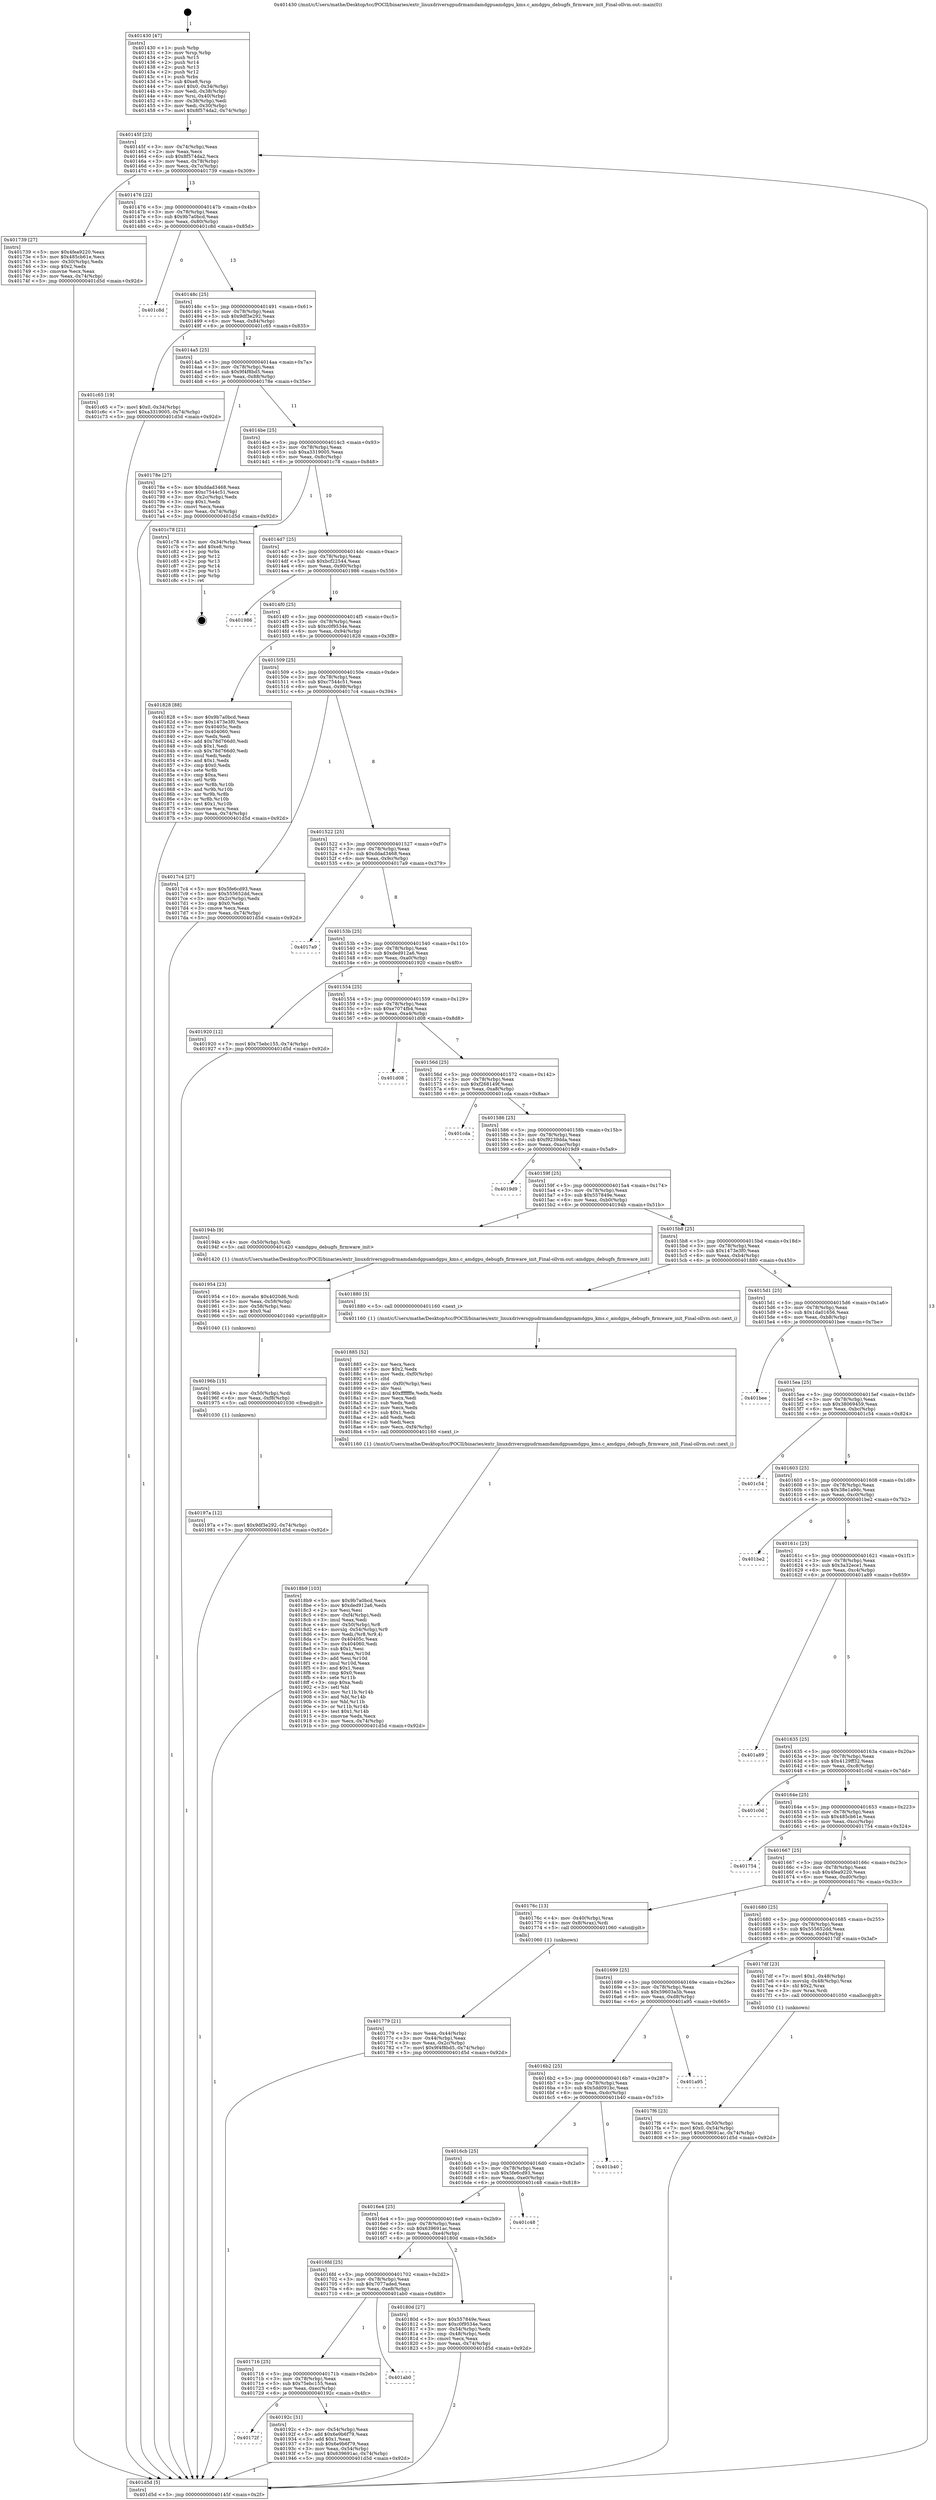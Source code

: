 digraph "0x401430" {
  label = "0x401430 (/mnt/c/Users/mathe/Desktop/tcc/POCII/binaries/extr_linuxdriversgpudrmamdamdgpuamdgpu_kms.c_amdgpu_debugfs_firmware_init_Final-ollvm.out::main(0))"
  labelloc = "t"
  node[shape=record]

  Entry [label="",width=0.3,height=0.3,shape=circle,fillcolor=black,style=filled]
  "0x40145f" [label="{
     0x40145f [23]\l
     | [instrs]\l
     &nbsp;&nbsp;0x40145f \<+3\>: mov -0x74(%rbp),%eax\l
     &nbsp;&nbsp;0x401462 \<+2\>: mov %eax,%ecx\l
     &nbsp;&nbsp;0x401464 \<+6\>: sub $0x8f574da2,%ecx\l
     &nbsp;&nbsp;0x40146a \<+3\>: mov %eax,-0x78(%rbp)\l
     &nbsp;&nbsp;0x40146d \<+3\>: mov %ecx,-0x7c(%rbp)\l
     &nbsp;&nbsp;0x401470 \<+6\>: je 0000000000401739 \<main+0x309\>\l
  }"]
  "0x401739" [label="{
     0x401739 [27]\l
     | [instrs]\l
     &nbsp;&nbsp;0x401739 \<+5\>: mov $0x4fea9220,%eax\l
     &nbsp;&nbsp;0x40173e \<+5\>: mov $0x485cb61e,%ecx\l
     &nbsp;&nbsp;0x401743 \<+3\>: mov -0x30(%rbp),%edx\l
     &nbsp;&nbsp;0x401746 \<+3\>: cmp $0x2,%edx\l
     &nbsp;&nbsp;0x401749 \<+3\>: cmovne %ecx,%eax\l
     &nbsp;&nbsp;0x40174c \<+3\>: mov %eax,-0x74(%rbp)\l
     &nbsp;&nbsp;0x40174f \<+5\>: jmp 0000000000401d5d \<main+0x92d\>\l
  }"]
  "0x401476" [label="{
     0x401476 [22]\l
     | [instrs]\l
     &nbsp;&nbsp;0x401476 \<+5\>: jmp 000000000040147b \<main+0x4b\>\l
     &nbsp;&nbsp;0x40147b \<+3\>: mov -0x78(%rbp),%eax\l
     &nbsp;&nbsp;0x40147e \<+5\>: sub $0x9b7a0bcd,%eax\l
     &nbsp;&nbsp;0x401483 \<+3\>: mov %eax,-0x80(%rbp)\l
     &nbsp;&nbsp;0x401486 \<+6\>: je 0000000000401c8d \<main+0x85d\>\l
  }"]
  "0x401d5d" [label="{
     0x401d5d [5]\l
     | [instrs]\l
     &nbsp;&nbsp;0x401d5d \<+5\>: jmp 000000000040145f \<main+0x2f\>\l
  }"]
  "0x401430" [label="{
     0x401430 [47]\l
     | [instrs]\l
     &nbsp;&nbsp;0x401430 \<+1\>: push %rbp\l
     &nbsp;&nbsp;0x401431 \<+3\>: mov %rsp,%rbp\l
     &nbsp;&nbsp;0x401434 \<+2\>: push %r15\l
     &nbsp;&nbsp;0x401436 \<+2\>: push %r14\l
     &nbsp;&nbsp;0x401438 \<+2\>: push %r13\l
     &nbsp;&nbsp;0x40143a \<+2\>: push %r12\l
     &nbsp;&nbsp;0x40143c \<+1\>: push %rbx\l
     &nbsp;&nbsp;0x40143d \<+7\>: sub $0xe8,%rsp\l
     &nbsp;&nbsp;0x401444 \<+7\>: movl $0x0,-0x34(%rbp)\l
     &nbsp;&nbsp;0x40144b \<+3\>: mov %edi,-0x38(%rbp)\l
     &nbsp;&nbsp;0x40144e \<+4\>: mov %rsi,-0x40(%rbp)\l
     &nbsp;&nbsp;0x401452 \<+3\>: mov -0x38(%rbp),%edi\l
     &nbsp;&nbsp;0x401455 \<+3\>: mov %edi,-0x30(%rbp)\l
     &nbsp;&nbsp;0x401458 \<+7\>: movl $0x8f574da2,-0x74(%rbp)\l
  }"]
  Exit [label="",width=0.3,height=0.3,shape=circle,fillcolor=black,style=filled,peripheries=2]
  "0x401c8d" [label="{
     0x401c8d\l
  }", style=dashed]
  "0x40148c" [label="{
     0x40148c [25]\l
     | [instrs]\l
     &nbsp;&nbsp;0x40148c \<+5\>: jmp 0000000000401491 \<main+0x61\>\l
     &nbsp;&nbsp;0x401491 \<+3\>: mov -0x78(%rbp),%eax\l
     &nbsp;&nbsp;0x401494 \<+5\>: sub $0x9df3e292,%eax\l
     &nbsp;&nbsp;0x401499 \<+6\>: mov %eax,-0x84(%rbp)\l
     &nbsp;&nbsp;0x40149f \<+6\>: je 0000000000401c65 \<main+0x835\>\l
  }"]
  "0x40197a" [label="{
     0x40197a [12]\l
     | [instrs]\l
     &nbsp;&nbsp;0x40197a \<+7\>: movl $0x9df3e292,-0x74(%rbp)\l
     &nbsp;&nbsp;0x401981 \<+5\>: jmp 0000000000401d5d \<main+0x92d\>\l
  }"]
  "0x401c65" [label="{
     0x401c65 [19]\l
     | [instrs]\l
     &nbsp;&nbsp;0x401c65 \<+7\>: movl $0x0,-0x34(%rbp)\l
     &nbsp;&nbsp;0x401c6c \<+7\>: movl $0xa3319005,-0x74(%rbp)\l
     &nbsp;&nbsp;0x401c73 \<+5\>: jmp 0000000000401d5d \<main+0x92d\>\l
  }"]
  "0x4014a5" [label="{
     0x4014a5 [25]\l
     | [instrs]\l
     &nbsp;&nbsp;0x4014a5 \<+5\>: jmp 00000000004014aa \<main+0x7a\>\l
     &nbsp;&nbsp;0x4014aa \<+3\>: mov -0x78(%rbp),%eax\l
     &nbsp;&nbsp;0x4014ad \<+5\>: sub $0x9f4f8bd5,%eax\l
     &nbsp;&nbsp;0x4014b2 \<+6\>: mov %eax,-0x88(%rbp)\l
     &nbsp;&nbsp;0x4014b8 \<+6\>: je 000000000040178e \<main+0x35e\>\l
  }"]
  "0x40196b" [label="{
     0x40196b [15]\l
     | [instrs]\l
     &nbsp;&nbsp;0x40196b \<+4\>: mov -0x50(%rbp),%rdi\l
     &nbsp;&nbsp;0x40196f \<+6\>: mov %eax,-0xf8(%rbp)\l
     &nbsp;&nbsp;0x401975 \<+5\>: call 0000000000401030 \<free@plt\>\l
     | [calls]\l
     &nbsp;&nbsp;0x401030 \{1\} (unknown)\l
  }"]
  "0x40178e" [label="{
     0x40178e [27]\l
     | [instrs]\l
     &nbsp;&nbsp;0x40178e \<+5\>: mov $0xddad3468,%eax\l
     &nbsp;&nbsp;0x401793 \<+5\>: mov $0xc7544c51,%ecx\l
     &nbsp;&nbsp;0x401798 \<+3\>: mov -0x2c(%rbp),%edx\l
     &nbsp;&nbsp;0x40179b \<+3\>: cmp $0x1,%edx\l
     &nbsp;&nbsp;0x40179e \<+3\>: cmovl %ecx,%eax\l
     &nbsp;&nbsp;0x4017a1 \<+3\>: mov %eax,-0x74(%rbp)\l
     &nbsp;&nbsp;0x4017a4 \<+5\>: jmp 0000000000401d5d \<main+0x92d\>\l
  }"]
  "0x4014be" [label="{
     0x4014be [25]\l
     | [instrs]\l
     &nbsp;&nbsp;0x4014be \<+5\>: jmp 00000000004014c3 \<main+0x93\>\l
     &nbsp;&nbsp;0x4014c3 \<+3\>: mov -0x78(%rbp),%eax\l
     &nbsp;&nbsp;0x4014c6 \<+5\>: sub $0xa3319005,%eax\l
     &nbsp;&nbsp;0x4014cb \<+6\>: mov %eax,-0x8c(%rbp)\l
     &nbsp;&nbsp;0x4014d1 \<+6\>: je 0000000000401c78 \<main+0x848\>\l
  }"]
  "0x401954" [label="{
     0x401954 [23]\l
     | [instrs]\l
     &nbsp;&nbsp;0x401954 \<+10\>: movabs $0x4020d6,%rdi\l
     &nbsp;&nbsp;0x40195e \<+3\>: mov %eax,-0x58(%rbp)\l
     &nbsp;&nbsp;0x401961 \<+3\>: mov -0x58(%rbp),%esi\l
     &nbsp;&nbsp;0x401964 \<+2\>: mov $0x0,%al\l
     &nbsp;&nbsp;0x401966 \<+5\>: call 0000000000401040 \<printf@plt\>\l
     | [calls]\l
     &nbsp;&nbsp;0x401040 \{1\} (unknown)\l
  }"]
  "0x401c78" [label="{
     0x401c78 [21]\l
     | [instrs]\l
     &nbsp;&nbsp;0x401c78 \<+3\>: mov -0x34(%rbp),%eax\l
     &nbsp;&nbsp;0x401c7b \<+7\>: add $0xe8,%rsp\l
     &nbsp;&nbsp;0x401c82 \<+1\>: pop %rbx\l
     &nbsp;&nbsp;0x401c83 \<+2\>: pop %r12\l
     &nbsp;&nbsp;0x401c85 \<+2\>: pop %r13\l
     &nbsp;&nbsp;0x401c87 \<+2\>: pop %r14\l
     &nbsp;&nbsp;0x401c89 \<+2\>: pop %r15\l
     &nbsp;&nbsp;0x401c8b \<+1\>: pop %rbp\l
     &nbsp;&nbsp;0x401c8c \<+1\>: ret\l
  }"]
  "0x4014d7" [label="{
     0x4014d7 [25]\l
     | [instrs]\l
     &nbsp;&nbsp;0x4014d7 \<+5\>: jmp 00000000004014dc \<main+0xac\>\l
     &nbsp;&nbsp;0x4014dc \<+3\>: mov -0x78(%rbp),%eax\l
     &nbsp;&nbsp;0x4014df \<+5\>: sub $0xbcf22544,%eax\l
     &nbsp;&nbsp;0x4014e4 \<+6\>: mov %eax,-0x90(%rbp)\l
     &nbsp;&nbsp;0x4014ea \<+6\>: je 0000000000401986 \<main+0x556\>\l
  }"]
  "0x40172f" [label="{
     0x40172f\l
  }", style=dashed]
  "0x401986" [label="{
     0x401986\l
  }", style=dashed]
  "0x4014f0" [label="{
     0x4014f0 [25]\l
     | [instrs]\l
     &nbsp;&nbsp;0x4014f0 \<+5\>: jmp 00000000004014f5 \<main+0xc5\>\l
     &nbsp;&nbsp;0x4014f5 \<+3\>: mov -0x78(%rbp),%eax\l
     &nbsp;&nbsp;0x4014f8 \<+5\>: sub $0xc0f9534e,%eax\l
     &nbsp;&nbsp;0x4014fd \<+6\>: mov %eax,-0x94(%rbp)\l
     &nbsp;&nbsp;0x401503 \<+6\>: je 0000000000401828 \<main+0x3f8\>\l
  }"]
  "0x40192c" [label="{
     0x40192c [31]\l
     | [instrs]\l
     &nbsp;&nbsp;0x40192c \<+3\>: mov -0x54(%rbp),%eax\l
     &nbsp;&nbsp;0x40192f \<+5\>: add $0x6e9b6f79,%eax\l
     &nbsp;&nbsp;0x401934 \<+3\>: add $0x1,%eax\l
     &nbsp;&nbsp;0x401937 \<+5\>: sub $0x6e9b6f79,%eax\l
     &nbsp;&nbsp;0x40193c \<+3\>: mov %eax,-0x54(%rbp)\l
     &nbsp;&nbsp;0x40193f \<+7\>: movl $0x639691ac,-0x74(%rbp)\l
     &nbsp;&nbsp;0x401946 \<+5\>: jmp 0000000000401d5d \<main+0x92d\>\l
  }"]
  "0x401828" [label="{
     0x401828 [88]\l
     | [instrs]\l
     &nbsp;&nbsp;0x401828 \<+5\>: mov $0x9b7a0bcd,%eax\l
     &nbsp;&nbsp;0x40182d \<+5\>: mov $0x1473e3f0,%ecx\l
     &nbsp;&nbsp;0x401832 \<+7\>: mov 0x40405c,%edx\l
     &nbsp;&nbsp;0x401839 \<+7\>: mov 0x404060,%esi\l
     &nbsp;&nbsp;0x401840 \<+2\>: mov %edx,%edi\l
     &nbsp;&nbsp;0x401842 \<+6\>: add $0x78d766d0,%edi\l
     &nbsp;&nbsp;0x401848 \<+3\>: sub $0x1,%edi\l
     &nbsp;&nbsp;0x40184b \<+6\>: sub $0x78d766d0,%edi\l
     &nbsp;&nbsp;0x401851 \<+3\>: imul %edi,%edx\l
     &nbsp;&nbsp;0x401854 \<+3\>: and $0x1,%edx\l
     &nbsp;&nbsp;0x401857 \<+3\>: cmp $0x0,%edx\l
     &nbsp;&nbsp;0x40185a \<+4\>: sete %r8b\l
     &nbsp;&nbsp;0x40185e \<+3\>: cmp $0xa,%esi\l
     &nbsp;&nbsp;0x401861 \<+4\>: setl %r9b\l
     &nbsp;&nbsp;0x401865 \<+3\>: mov %r8b,%r10b\l
     &nbsp;&nbsp;0x401868 \<+3\>: and %r9b,%r10b\l
     &nbsp;&nbsp;0x40186b \<+3\>: xor %r9b,%r8b\l
     &nbsp;&nbsp;0x40186e \<+3\>: or %r8b,%r10b\l
     &nbsp;&nbsp;0x401871 \<+4\>: test $0x1,%r10b\l
     &nbsp;&nbsp;0x401875 \<+3\>: cmovne %ecx,%eax\l
     &nbsp;&nbsp;0x401878 \<+3\>: mov %eax,-0x74(%rbp)\l
     &nbsp;&nbsp;0x40187b \<+5\>: jmp 0000000000401d5d \<main+0x92d\>\l
  }"]
  "0x401509" [label="{
     0x401509 [25]\l
     | [instrs]\l
     &nbsp;&nbsp;0x401509 \<+5\>: jmp 000000000040150e \<main+0xde\>\l
     &nbsp;&nbsp;0x40150e \<+3\>: mov -0x78(%rbp),%eax\l
     &nbsp;&nbsp;0x401511 \<+5\>: sub $0xc7544c51,%eax\l
     &nbsp;&nbsp;0x401516 \<+6\>: mov %eax,-0x98(%rbp)\l
     &nbsp;&nbsp;0x40151c \<+6\>: je 00000000004017c4 \<main+0x394\>\l
  }"]
  "0x401716" [label="{
     0x401716 [25]\l
     | [instrs]\l
     &nbsp;&nbsp;0x401716 \<+5\>: jmp 000000000040171b \<main+0x2eb\>\l
     &nbsp;&nbsp;0x40171b \<+3\>: mov -0x78(%rbp),%eax\l
     &nbsp;&nbsp;0x40171e \<+5\>: sub $0x75ebc155,%eax\l
     &nbsp;&nbsp;0x401723 \<+6\>: mov %eax,-0xec(%rbp)\l
     &nbsp;&nbsp;0x401729 \<+6\>: je 000000000040192c \<main+0x4fc\>\l
  }"]
  "0x4017c4" [label="{
     0x4017c4 [27]\l
     | [instrs]\l
     &nbsp;&nbsp;0x4017c4 \<+5\>: mov $0x5fe6cd93,%eax\l
     &nbsp;&nbsp;0x4017c9 \<+5\>: mov $0x555652dd,%ecx\l
     &nbsp;&nbsp;0x4017ce \<+3\>: mov -0x2c(%rbp),%edx\l
     &nbsp;&nbsp;0x4017d1 \<+3\>: cmp $0x0,%edx\l
     &nbsp;&nbsp;0x4017d4 \<+3\>: cmove %ecx,%eax\l
     &nbsp;&nbsp;0x4017d7 \<+3\>: mov %eax,-0x74(%rbp)\l
     &nbsp;&nbsp;0x4017da \<+5\>: jmp 0000000000401d5d \<main+0x92d\>\l
  }"]
  "0x401522" [label="{
     0x401522 [25]\l
     | [instrs]\l
     &nbsp;&nbsp;0x401522 \<+5\>: jmp 0000000000401527 \<main+0xf7\>\l
     &nbsp;&nbsp;0x401527 \<+3\>: mov -0x78(%rbp),%eax\l
     &nbsp;&nbsp;0x40152a \<+5\>: sub $0xddad3468,%eax\l
     &nbsp;&nbsp;0x40152f \<+6\>: mov %eax,-0x9c(%rbp)\l
     &nbsp;&nbsp;0x401535 \<+6\>: je 00000000004017a9 \<main+0x379\>\l
  }"]
  "0x401ab0" [label="{
     0x401ab0\l
  }", style=dashed]
  "0x4017a9" [label="{
     0x4017a9\l
  }", style=dashed]
  "0x40153b" [label="{
     0x40153b [25]\l
     | [instrs]\l
     &nbsp;&nbsp;0x40153b \<+5\>: jmp 0000000000401540 \<main+0x110\>\l
     &nbsp;&nbsp;0x401540 \<+3\>: mov -0x78(%rbp),%eax\l
     &nbsp;&nbsp;0x401543 \<+5\>: sub $0xded912a6,%eax\l
     &nbsp;&nbsp;0x401548 \<+6\>: mov %eax,-0xa0(%rbp)\l
     &nbsp;&nbsp;0x40154e \<+6\>: je 0000000000401920 \<main+0x4f0\>\l
  }"]
  "0x4018b9" [label="{
     0x4018b9 [103]\l
     | [instrs]\l
     &nbsp;&nbsp;0x4018b9 \<+5\>: mov $0x9b7a0bcd,%ecx\l
     &nbsp;&nbsp;0x4018be \<+5\>: mov $0xded912a6,%edx\l
     &nbsp;&nbsp;0x4018c3 \<+2\>: xor %esi,%esi\l
     &nbsp;&nbsp;0x4018c5 \<+6\>: mov -0xf4(%rbp),%edi\l
     &nbsp;&nbsp;0x4018cb \<+3\>: imul %eax,%edi\l
     &nbsp;&nbsp;0x4018ce \<+4\>: mov -0x50(%rbp),%r8\l
     &nbsp;&nbsp;0x4018d2 \<+4\>: movslq -0x54(%rbp),%r9\l
     &nbsp;&nbsp;0x4018d6 \<+4\>: mov %edi,(%r8,%r9,4)\l
     &nbsp;&nbsp;0x4018da \<+7\>: mov 0x40405c,%eax\l
     &nbsp;&nbsp;0x4018e1 \<+7\>: mov 0x404060,%edi\l
     &nbsp;&nbsp;0x4018e8 \<+3\>: sub $0x1,%esi\l
     &nbsp;&nbsp;0x4018eb \<+3\>: mov %eax,%r10d\l
     &nbsp;&nbsp;0x4018ee \<+3\>: add %esi,%r10d\l
     &nbsp;&nbsp;0x4018f1 \<+4\>: imul %r10d,%eax\l
     &nbsp;&nbsp;0x4018f5 \<+3\>: and $0x1,%eax\l
     &nbsp;&nbsp;0x4018f8 \<+3\>: cmp $0x0,%eax\l
     &nbsp;&nbsp;0x4018fb \<+4\>: sete %r11b\l
     &nbsp;&nbsp;0x4018ff \<+3\>: cmp $0xa,%edi\l
     &nbsp;&nbsp;0x401902 \<+3\>: setl %bl\l
     &nbsp;&nbsp;0x401905 \<+3\>: mov %r11b,%r14b\l
     &nbsp;&nbsp;0x401908 \<+3\>: and %bl,%r14b\l
     &nbsp;&nbsp;0x40190b \<+3\>: xor %bl,%r11b\l
     &nbsp;&nbsp;0x40190e \<+3\>: or %r11b,%r14b\l
     &nbsp;&nbsp;0x401911 \<+4\>: test $0x1,%r14b\l
     &nbsp;&nbsp;0x401915 \<+3\>: cmovne %edx,%ecx\l
     &nbsp;&nbsp;0x401918 \<+3\>: mov %ecx,-0x74(%rbp)\l
     &nbsp;&nbsp;0x40191b \<+5\>: jmp 0000000000401d5d \<main+0x92d\>\l
  }"]
  "0x401920" [label="{
     0x401920 [12]\l
     | [instrs]\l
     &nbsp;&nbsp;0x401920 \<+7\>: movl $0x75ebc155,-0x74(%rbp)\l
     &nbsp;&nbsp;0x401927 \<+5\>: jmp 0000000000401d5d \<main+0x92d\>\l
  }"]
  "0x401554" [label="{
     0x401554 [25]\l
     | [instrs]\l
     &nbsp;&nbsp;0x401554 \<+5\>: jmp 0000000000401559 \<main+0x129\>\l
     &nbsp;&nbsp;0x401559 \<+3\>: mov -0x78(%rbp),%eax\l
     &nbsp;&nbsp;0x40155c \<+5\>: sub $0xe7074fb4,%eax\l
     &nbsp;&nbsp;0x401561 \<+6\>: mov %eax,-0xa4(%rbp)\l
     &nbsp;&nbsp;0x401567 \<+6\>: je 0000000000401d08 \<main+0x8d8\>\l
  }"]
  "0x401885" [label="{
     0x401885 [52]\l
     | [instrs]\l
     &nbsp;&nbsp;0x401885 \<+2\>: xor %ecx,%ecx\l
     &nbsp;&nbsp;0x401887 \<+5\>: mov $0x2,%edx\l
     &nbsp;&nbsp;0x40188c \<+6\>: mov %edx,-0xf0(%rbp)\l
     &nbsp;&nbsp;0x401892 \<+1\>: cltd\l
     &nbsp;&nbsp;0x401893 \<+6\>: mov -0xf0(%rbp),%esi\l
     &nbsp;&nbsp;0x401899 \<+2\>: idiv %esi\l
     &nbsp;&nbsp;0x40189b \<+6\>: imul $0xfffffffe,%edx,%edx\l
     &nbsp;&nbsp;0x4018a1 \<+2\>: mov %ecx,%edi\l
     &nbsp;&nbsp;0x4018a3 \<+2\>: sub %edx,%edi\l
     &nbsp;&nbsp;0x4018a5 \<+2\>: mov %ecx,%edx\l
     &nbsp;&nbsp;0x4018a7 \<+3\>: sub $0x1,%edx\l
     &nbsp;&nbsp;0x4018aa \<+2\>: add %edx,%edi\l
     &nbsp;&nbsp;0x4018ac \<+2\>: sub %edi,%ecx\l
     &nbsp;&nbsp;0x4018ae \<+6\>: mov %ecx,-0xf4(%rbp)\l
     &nbsp;&nbsp;0x4018b4 \<+5\>: call 0000000000401160 \<next_i\>\l
     | [calls]\l
     &nbsp;&nbsp;0x401160 \{1\} (/mnt/c/Users/mathe/Desktop/tcc/POCII/binaries/extr_linuxdriversgpudrmamdamdgpuamdgpu_kms.c_amdgpu_debugfs_firmware_init_Final-ollvm.out::next_i)\l
  }"]
  "0x401d08" [label="{
     0x401d08\l
  }", style=dashed]
  "0x40156d" [label="{
     0x40156d [25]\l
     | [instrs]\l
     &nbsp;&nbsp;0x40156d \<+5\>: jmp 0000000000401572 \<main+0x142\>\l
     &nbsp;&nbsp;0x401572 \<+3\>: mov -0x78(%rbp),%eax\l
     &nbsp;&nbsp;0x401575 \<+5\>: sub $0xf268149f,%eax\l
     &nbsp;&nbsp;0x40157a \<+6\>: mov %eax,-0xa8(%rbp)\l
     &nbsp;&nbsp;0x401580 \<+6\>: je 0000000000401cda \<main+0x8aa\>\l
  }"]
  "0x4016fd" [label="{
     0x4016fd [25]\l
     | [instrs]\l
     &nbsp;&nbsp;0x4016fd \<+5\>: jmp 0000000000401702 \<main+0x2d2\>\l
     &nbsp;&nbsp;0x401702 \<+3\>: mov -0x78(%rbp),%eax\l
     &nbsp;&nbsp;0x401705 \<+5\>: sub $0x7077aded,%eax\l
     &nbsp;&nbsp;0x40170a \<+6\>: mov %eax,-0xe8(%rbp)\l
     &nbsp;&nbsp;0x401710 \<+6\>: je 0000000000401ab0 \<main+0x680\>\l
  }"]
  "0x401cda" [label="{
     0x401cda\l
  }", style=dashed]
  "0x401586" [label="{
     0x401586 [25]\l
     | [instrs]\l
     &nbsp;&nbsp;0x401586 \<+5\>: jmp 000000000040158b \<main+0x15b\>\l
     &nbsp;&nbsp;0x40158b \<+3\>: mov -0x78(%rbp),%eax\l
     &nbsp;&nbsp;0x40158e \<+5\>: sub $0xf9239dda,%eax\l
     &nbsp;&nbsp;0x401593 \<+6\>: mov %eax,-0xac(%rbp)\l
     &nbsp;&nbsp;0x401599 \<+6\>: je 00000000004019d9 \<main+0x5a9\>\l
  }"]
  "0x40180d" [label="{
     0x40180d [27]\l
     | [instrs]\l
     &nbsp;&nbsp;0x40180d \<+5\>: mov $0x557849e,%eax\l
     &nbsp;&nbsp;0x401812 \<+5\>: mov $0xc0f9534e,%ecx\l
     &nbsp;&nbsp;0x401817 \<+3\>: mov -0x54(%rbp),%edx\l
     &nbsp;&nbsp;0x40181a \<+3\>: cmp -0x48(%rbp),%edx\l
     &nbsp;&nbsp;0x40181d \<+3\>: cmovl %ecx,%eax\l
     &nbsp;&nbsp;0x401820 \<+3\>: mov %eax,-0x74(%rbp)\l
     &nbsp;&nbsp;0x401823 \<+5\>: jmp 0000000000401d5d \<main+0x92d\>\l
  }"]
  "0x4019d9" [label="{
     0x4019d9\l
  }", style=dashed]
  "0x40159f" [label="{
     0x40159f [25]\l
     | [instrs]\l
     &nbsp;&nbsp;0x40159f \<+5\>: jmp 00000000004015a4 \<main+0x174\>\l
     &nbsp;&nbsp;0x4015a4 \<+3\>: mov -0x78(%rbp),%eax\l
     &nbsp;&nbsp;0x4015a7 \<+5\>: sub $0x557849e,%eax\l
     &nbsp;&nbsp;0x4015ac \<+6\>: mov %eax,-0xb0(%rbp)\l
     &nbsp;&nbsp;0x4015b2 \<+6\>: je 000000000040194b \<main+0x51b\>\l
  }"]
  "0x4016e4" [label="{
     0x4016e4 [25]\l
     | [instrs]\l
     &nbsp;&nbsp;0x4016e4 \<+5\>: jmp 00000000004016e9 \<main+0x2b9\>\l
     &nbsp;&nbsp;0x4016e9 \<+3\>: mov -0x78(%rbp),%eax\l
     &nbsp;&nbsp;0x4016ec \<+5\>: sub $0x639691ac,%eax\l
     &nbsp;&nbsp;0x4016f1 \<+6\>: mov %eax,-0xe4(%rbp)\l
     &nbsp;&nbsp;0x4016f7 \<+6\>: je 000000000040180d \<main+0x3dd\>\l
  }"]
  "0x40194b" [label="{
     0x40194b [9]\l
     | [instrs]\l
     &nbsp;&nbsp;0x40194b \<+4\>: mov -0x50(%rbp),%rdi\l
     &nbsp;&nbsp;0x40194f \<+5\>: call 0000000000401420 \<amdgpu_debugfs_firmware_init\>\l
     | [calls]\l
     &nbsp;&nbsp;0x401420 \{1\} (/mnt/c/Users/mathe/Desktop/tcc/POCII/binaries/extr_linuxdriversgpudrmamdamdgpuamdgpu_kms.c_amdgpu_debugfs_firmware_init_Final-ollvm.out::amdgpu_debugfs_firmware_init)\l
  }"]
  "0x4015b8" [label="{
     0x4015b8 [25]\l
     | [instrs]\l
     &nbsp;&nbsp;0x4015b8 \<+5\>: jmp 00000000004015bd \<main+0x18d\>\l
     &nbsp;&nbsp;0x4015bd \<+3\>: mov -0x78(%rbp),%eax\l
     &nbsp;&nbsp;0x4015c0 \<+5\>: sub $0x1473e3f0,%eax\l
     &nbsp;&nbsp;0x4015c5 \<+6\>: mov %eax,-0xb4(%rbp)\l
     &nbsp;&nbsp;0x4015cb \<+6\>: je 0000000000401880 \<main+0x450\>\l
  }"]
  "0x401c48" [label="{
     0x401c48\l
  }", style=dashed]
  "0x401880" [label="{
     0x401880 [5]\l
     | [instrs]\l
     &nbsp;&nbsp;0x401880 \<+5\>: call 0000000000401160 \<next_i\>\l
     | [calls]\l
     &nbsp;&nbsp;0x401160 \{1\} (/mnt/c/Users/mathe/Desktop/tcc/POCII/binaries/extr_linuxdriversgpudrmamdamdgpuamdgpu_kms.c_amdgpu_debugfs_firmware_init_Final-ollvm.out::next_i)\l
  }"]
  "0x4015d1" [label="{
     0x4015d1 [25]\l
     | [instrs]\l
     &nbsp;&nbsp;0x4015d1 \<+5\>: jmp 00000000004015d6 \<main+0x1a6\>\l
     &nbsp;&nbsp;0x4015d6 \<+3\>: mov -0x78(%rbp),%eax\l
     &nbsp;&nbsp;0x4015d9 \<+5\>: sub $0x1da01656,%eax\l
     &nbsp;&nbsp;0x4015de \<+6\>: mov %eax,-0xb8(%rbp)\l
     &nbsp;&nbsp;0x4015e4 \<+6\>: je 0000000000401bee \<main+0x7be\>\l
  }"]
  "0x4016cb" [label="{
     0x4016cb [25]\l
     | [instrs]\l
     &nbsp;&nbsp;0x4016cb \<+5\>: jmp 00000000004016d0 \<main+0x2a0\>\l
     &nbsp;&nbsp;0x4016d0 \<+3\>: mov -0x78(%rbp),%eax\l
     &nbsp;&nbsp;0x4016d3 \<+5\>: sub $0x5fe6cd93,%eax\l
     &nbsp;&nbsp;0x4016d8 \<+6\>: mov %eax,-0xe0(%rbp)\l
     &nbsp;&nbsp;0x4016de \<+6\>: je 0000000000401c48 \<main+0x818\>\l
  }"]
  "0x401bee" [label="{
     0x401bee\l
  }", style=dashed]
  "0x4015ea" [label="{
     0x4015ea [25]\l
     | [instrs]\l
     &nbsp;&nbsp;0x4015ea \<+5\>: jmp 00000000004015ef \<main+0x1bf\>\l
     &nbsp;&nbsp;0x4015ef \<+3\>: mov -0x78(%rbp),%eax\l
     &nbsp;&nbsp;0x4015f2 \<+5\>: sub $0x38069459,%eax\l
     &nbsp;&nbsp;0x4015f7 \<+6\>: mov %eax,-0xbc(%rbp)\l
     &nbsp;&nbsp;0x4015fd \<+6\>: je 0000000000401c54 \<main+0x824\>\l
  }"]
  "0x401b40" [label="{
     0x401b40\l
  }", style=dashed]
  "0x401c54" [label="{
     0x401c54\l
  }", style=dashed]
  "0x401603" [label="{
     0x401603 [25]\l
     | [instrs]\l
     &nbsp;&nbsp;0x401603 \<+5\>: jmp 0000000000401608 \<main+0x1d8\>\l
     &nbsp;&nbsp;0x401608 \<+3\>: mov -0x78(%rbp),%eax\l
     &nbsp;&nbsp;0x40160b \<+5\>: sub $0x38e1a9dc,%eax\l
     &nbsp;&nbsp;0x401610 \<+6\>: mov %eax,-0xc0(%rbp)\l
     &nbsp;&nbsp;0x401616 \<+6\>: je 0000000000401be2 \<main+0x7b2\>\l
  }"]
  "0x4016b2" [label="{
     0x4016b2 [25]\l
     | [instrs]\l
     &nbsp;&nbsp;0x4016b2 \<+5\>: jmp 00000000004016b7 \<main+0x287\>\l
     &nbsp;&nbsp;0x4016b7 \<+3\>: mov -0x78(%rbp),%eax\l
     &nbsp;&nbsp;0x4016ba \<+5\>: sub $0x5dd091bc,%eax\l
     &nbsp;&nbsp;0x4016bf \<+6\>: mov %eax,-0xdc(%rbp)\l
     &nbsp;&nbsp;0x4016c5 \<+6\>: je 0000000000401b40 \<main+0x710\>\l
  }"]
  "0x401be2" [label="{
     0x401be2\l
  }", style=dashed]
  "0x40161c" [label="{
     0x40161c [25]\l
     | [instrs]\l
     &nbsp;&nbsp;0x40161c \<+5\>: jmp 0000000000401621 \<main+0x1f1\>\l
     &nbsp;&nbsp;0x401621 \<+3\>: mov -0x78(%rbp),%eax\l
     &nbsp;&nbsp;0x401624 \<+5\>: sub $0x3a32ece1,%eax\l
     &nbsp;&nbsp;0x401629 \<+6\>: mov %eax,-0xc4(%rbp)\l
     &nbsp;&nbsp;0x40162f \<+6\>: je 0000000000401a89 \<main+0x659\>\l
  }"]
  "0x401a95" [label="{
     0x401a95\l
  }", style=dashed]
  "0x401a89" [label="{
     0x401a89\l
  }", style=dashed]
  "0x401635" [label="{
     0x401635 [25]\l
     | [instrs]\l
     &nbsp;&nbsp;0x401635 \<+5\>: jmp 000000000040163a \<main+0x20a\>\l
     &nbsp;&nbsp;0x40163a \<+3\>: mov -0x78(%rbp),%eax\l
     &nbsp;&nbsp;0x40163d \<+5\>: sub $0x4129ff32,%eax\l
     &nbsp;&nbsp;0x401642 \<+6\>: mov %eax,-0xc8(%rbp)\l
     &nbsp;&nbsp;0x401648 \<+6\>: je 0000000000401c0d \<main+0x7dd\>\l
  }"]
  "0x4017f6" [label="{
     0x4017f6 [23]\l
     | [instrs]\l
     &nbsp;&nbsp;0x4017f6 \<+4\>: mov %rax,-0x50(%rbp)\l
     &nbsp;&nbsp;0x4017fa \<+7\>: movl $0x0,-0x54(%rbp)\l
     &nbsp;&nbsp;0x401801 \<+7\>: movl $0x639691ac,-0x74(%rbp)\l
     &nbsp;&nbsp;0x401808 \<+5\>: jmp 0000000000401d5d \<main+0x92d\>\l
  }"]
  "0x401c0d" [label="{
     0x401c0d\l
  }", style=dashed]
  "0x40164e" [label="{
     0x40164e [25]\l
     | [instrs]\l
     &nbsp;&nbsp;0x40164e \<+5\>: jmp 0000000000401653 \<main+0x223\>\l
     &nbsp;&nbsp;0x401653 \<+3\>: mov -0x78(%rbp),%eax\l
     &nbsp;&nbsp;0x401656 \<+5\>: sub $0x485cb61e,%eax\l
     &nbsp;&nbsp;0x40165b \<+6\>: mov %eax,-0xcc(%rbp)\l
     &nbsp;&nbsp;0x401661 \<+6\>: je 0000000000401754 \<main+0x324\>\l
  }"]
  "0x401699" [label="{
     0x401699 [25]\l
     | [instrs]\l
     &nbsp;&nbsp;0x401699 \<+5\>: jmp 000000000040169e \<main+0x26e\>\l
     &nbsp;&nbsp;0x40169e \<+3\>: mov -0x78(%rbp),%eax\l
     &nbsp;&nbsp;0x4016a1 \<+5\>: sub $0x59603a5b,%eax\l
     &nbsp;&nbsp;0x4016a6 \<+6\>: mov %eax,-0xd8(%rbp)\l
     &nbsp;&nbsp;0x4016ac \<+6\>: je 0000000000401a95 \<main+0x665\>\l
  }"]
  "0x401754" [label="{
     0x401754\l
  }", style=dashed]
  "0x401667" [label="{
     0x401667 [25]\l
     | [instrs]\l
     &nbsp;&nbsp;0x401667 \<+5\>: jmp 000000000040166c \<main+0x23c\>\l
     &nbsp;&nbsp;0x40166c \<+3\>: mov -0x78(%rbp),%eax\l
     &nbsp;&nbsp;0x40166f \<+5\>: sub $0x4fea9220,%eax\l
     &nbsp;&nbsp;0x401674 \<+6\>: mov %eax,-0xd0(%rbp)\l
     &nbsp;&nbsp;0x40167a \<+6\>: je 000000000040176c \<main+0x33c\>\l
  }"]
  "0x4017df" [label="{
     0x4017df [23]\l
     | [instrs]\l
     &nbsp;&nbsp;0x4017df \<+7\>: movl $0x1,-0x48(%rbp)\l
     &nbsp;&nbsp;0x4017e6 \<+4\>: movslq -0x48(%rbp),%rax\l
     &nbsp;&nbsp;0x4017ea \<+4\>: shl $0x2,%rax\l
     &nbsp;&nbsp;0x4017ee \<+3\>: mov %rax,%rdi\l
     &nbsp;&nbsp;0x4017f1 \<+5\>: call 0000000000401050 \<malloc@plt\>\l
     | [calls]\l
     &nbsp;&nbsp;0x401050 \{1\} (unknown)\l
  }"]
  "0x40176c" [label="{
     0x40176c [13]\l
     | [instrs]\l
     &nbsp;&nbsp;0x40176c \<+4\>: mov -0x40(%rbp),%rax\l
     &nbsp;&nbsp;0x401770 \<+4\>: mov 0x8(%rax),%rdi\l
     &nbsp;&nbsp;0x401774 \<+5\>: call 0000000000401060 \<atoi@plt\>\l
     | [calls]\l
     &nbsp;&nbsp;0x401060 \{1\} (unknown)\l
  }"]
  "0x401680" [label="{
     0x401680 [25]\l
     | [instrs]\l
     &nbsp;&nbsp;0x401680 \<+5\>: jmp 0000000000401685 \<main+0x255\>\l
     &nbsp;&nbsp;0x401685 \<+3\>: mov -0x78(%rbp),%eax\l
     &nbsp;&nbsp;0x401688 \<+5\>: sub $0x555652dd,%eax\l
     &nbsp;&nbsp;0x40168d \<+6\>: mov %eax,-0xd4(%rbp)\l
     &nbsp;&nbsp;0x401693 \<+6\>: je 00000000004017df \<main+0x3af\>\l
  }"]
  "0x401779" [label="{
     0x401779 [21]\l
     | [instrs]\l
     &nbsp;&nbsp;0x401779 \<+3\>: mov %eax,-0x44(%rbp)\l
     &nbsp;&nbsp;0x40177c \<+3\>: mov -0x44(%rbp),%eax\l
     &nbsp;&nbsp;0x40177f \<+3\>: mov %eax,-0x2c(%rbp)\l
     &nbsp;&nbsp;0x401782 \<+7\>: movl $0x9f4f8bd5,-0x74(%rbp)\l
     &nbsp;&nbsp;0x401789 \<+5\>: jmp 0000000000401d5d \<main+0x92d\>\l
  }"]
  Entry -> "0x401430" [label=" 1"]
  "0x40145f" -> "0x401739" [label=" 1"]
  "0x40145f" -> "0x401476" [label=" 13"]
  "0x401739" -> "0x401d5d" [label=" 1"]
  "0x401430" -> "0x40145f" [label=" 1"]
  "0x401d5d" -> "0x40145f" [label=" 13"]
  "0x401c78" -> Exit [label=" 1"]
  "0x401476" -> "0x401c8d" [label=" 0"]
  "0x401476" -> "0x40148c" [label=" 13"]
  "0x401c65" -> "0x401d5d" [label=" 1"]
  "0x40148c" -> "0x401c65" [label=" 1"]
  "0x40148c" -> "0x4014a5" [label=" 12"]
  "0x40197a" -> "0x401d5d" [label=" 1"]
  "0x4014a5" -> "0x40178e" [label=" 1"]
  "0x4014a5" -> "0x4014be" [label=" 11"]
  "0x40196b" -> "0x40197a" [label=" 1"]
  "0x4014be" -> "0x401c78" [label=" 1"]
  "0x4014be" -> "0x4014d7" [label=" 10"]
  "0x401954" -> "0x40196b" [label=" 1"]
  "0x4014d7" -> "0x401986" [label=" 0"]
  "0x4014d7" -> "0x4014f0" [label=" 10"]
  "0x40194b" -> "0x401954" [label=" 1"]
  "0x4014f0" -> "0x401828" [label=" 1"]
  "0x4014f0" -> "0x401509" [label=" 9"]
  "0x40192c" -> "0x401d5d" [label=" 1"]
  "0x401509" -> "0x4017c4" [label=" 1"]
  "0x401509" -> "0x401522" [label=" 8"]
  "0x401716" -> "0x40192c" [label=" 1"]
  "0x401522" -> "0x4017a9" [label=" 0"]
  "0x401522" -> "0x40153b" [label=" 8"]
  "0x401716" -> "0x40172f" [label=" 0"]
  "0x40153b" -> "0x401920" [label=" 1"]
  "0x40153b" -> "0x401554" [label=" 7"]
  "0x4016fd" -> "0x401ab0" [label=" 0"]
  "0x401554" -> "0x401d08" [label=" 0"]
  "0x401554" -> "0x40156d" [label=" 7"]
  "0x4016fd" -> "0x401716" [label=" 1"]
  "0x40156d" -> "0x401cda" [label=" 0"]
  "0x40156d" -> "0x401586" [label=" 7"]
  "0x401920" -> "0x401d5d" [label=" 1"]
  "0x401586" -> "0x4019d9" [label=" 0"]
  "0x401586" -> "0x40159f" [label=" 7"]
  "0x4018b9" -> "0x401d5d" [label=" 1"]
  "0x40159f" -> "0x40194b" [label=" 1"]
  "0x40159f" -> "0x4015b8" [label=" 6"]
  "0x401880" -> "0x401885" [label=" 1"]
  "0x4015b8" -> "0x401880" [label=" 1"]
  "0x4015b8" -> "0x4015d1" [label=" 5"]
  "0x401828" -> "0x401d5d" [label=" 1"]
  "0x4015d1" -> "0x401bee" [label=" 0"]
  "0x4015d1" -> "0x4015ea" [label=" 5"]
  "0x4016e4" -> "0x4016fd" [label=" 1"]
  "0x4015ea" -> "0x401c54" [label=" 0"]
  "0x4015ea" -> "0x401603" [label=" 5"]
  "0x4016e4" -> "0x40180d" [label=" 2"]
  "0x401603" -> "0x401be2" [label=" 0"]
  "0x401603" -> "0x40161c" [label=" 5"]
  "0x4016cb" -> "0x4016e4" [label=" 3"]
  "0x40161c" -> "0x401a89" [label=" 0"]
  "0x40161c" -> "0x401635" [label=" 5"]
  "0x4016cb" -> "0x401c48" [label=" 0"]
  "0x401635" -> "0x401c0d" [label=" 0"]
  "0x401635" -> "0x40164e" [label=" 5"]
  "0x4016b2" -> "0x4016cb" [label=" 3"]
  "0x40164e" -> "0x401754" [label=" 0"]
  "0x40164e" -> "0x401667" [label=" 5"]
  "0x4016b2" -> "0x401b40" [label=" 0"]
  "0x401667" -> "0x40176c" [label=" 1"]
  "0x401667" -> "0x401680" [label=" 4"]
  "0x40176c" -> "0x401779" [label=" 1"]
  "0x401779" -> "0x401d5d" [label=" 1"]
  "0x40178e" -> "0x401d5d" [label=" 1"]
  "0x4017c4" -> "0x401d5d" [label=" 1"]
  "0x401885" -> "0x4018b9" [label=" 1"]
  "0x401680" -> "0x4017df" [label=" 1"]
  "0x401680" -> "0x401699" [label=" 3"]
  "0x4017df" -> "0x4017f6" [label=" 1"]
  "0x4017f6" -> "0x401d5d" [label=" 1"]
  "0x40180d" -> "0x401d5d" [label=" 2"]
  "0x401699" -> "0x401a95" [label=" 0"]
  "0x401699" -> "0x4016b2" [label=" 3"]
}
